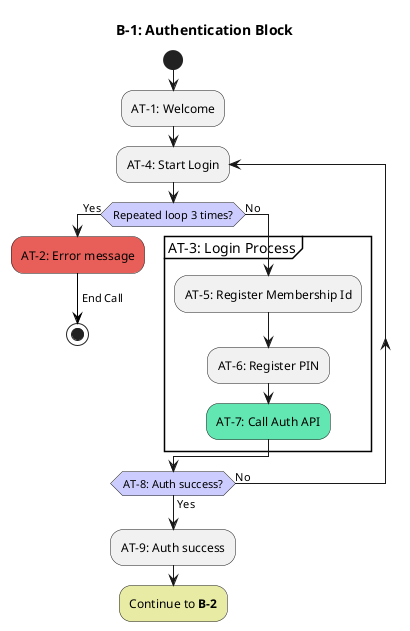 @startuml
title B-1: Authentication Block

<style>
activityDiagram {
  diamond {
    BackgroundColor #ccf
  }
}
</style>

skinparam activity {
  BackgroundColor<<Error>> #e85e58
  BackgroundColor<<ApiCall>> #62e7b2
  BackgroundColor<<Continue>> #e7eba3
  BackgroundColor<<Question>> #e7eba3
}

start
:AT-1: Welcome;
repeat :AT-4: Start Login;
    if (Repeated loop 3 times?) then (Yes)
        <<Error>>:AT-2: Error message;
        -[#black]-> End Call;
        stop
    else (No)
        partition "AT-3: Login Process" {
            :AT-5: Register Membership Id;
            :AT-6: Register PIN;
            <<ApiCall>>:AT-7: Call Auth API;
        }
    endif
repeat while (AT-8: Auth success?) is (No) not (Yes)

:AT-9: Auth success;
<<Continue>>:Continue to <b>B-2</b>;

@enduml